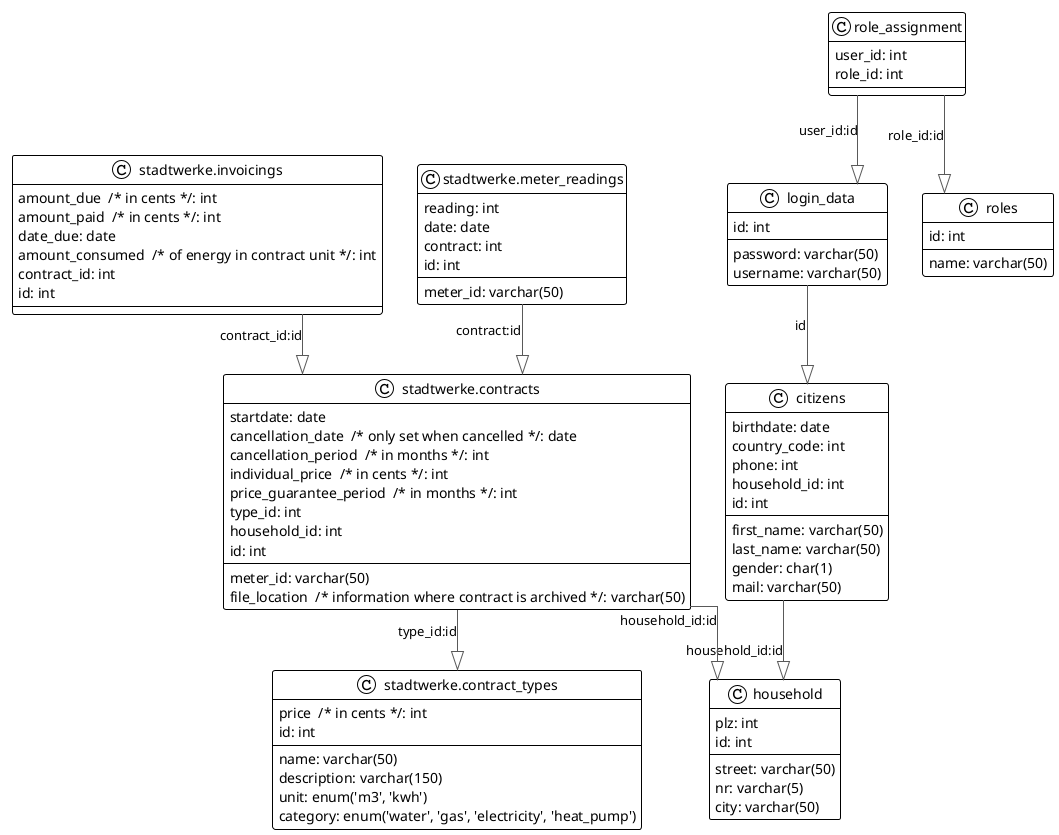 @startuml

!theme plain
top to bottom direction
skinparam linetype ortho

class citizens {
   first_name: varchar(50)
   last_name: varchar(50)
   birthdate: date
   gender: char(1)
   mail: varchar(50)
   country_code: int
   phone: int
   household_id: int
   id: int
}
class household {
   street: varchar(50)
   nr: varchar(5)
   plz: int
   city: varchar(50)
   id: int
}
class login_data {
   password: varchar(50)
   username: varchar(50)
   id: int
}
class role_assignment {
   user_id: int
   role_id: int
}
class roles {
   name: varchar(50)
   id: int
}
class node2 as "stadtwerke.contract_types" {
   name: varchar(50)
   description: varchar(150)
   price  /* in cents */: int
   unit: enum('m3', 'kwh')
   category: enum('water', 'gas', 'electricity', 'heat_pump')
   id: int
}
class node6 as "stadtwerke.contracts" {
   startdate: date
   cancellation_date  /* only set when cancelled */: date
   cancellation_period  /* in months */: int
   individual_price  /* in cents */: int
   price_guarantee_period  /* in months */: int
   meter_id: varchar(50)
   file_location  /* information where contract is archived */: varchar(50)
   type_id: int
   household_id: int
   id: int
}
class node0 as "stadtwerke.invoicings" {
   amount_due  /* in cents */: int
   amount_paid  /* in cents */: int
   date_due: date
   amount_consumed  /* of energy in contract unit */: int
   contract_id: int
   id: int
}
class node3 as "stadtwerke.meter_readings" {
   meter_id: varchar(50)
   reading: int
   date: date
   contract: int
   id: int
}

citizens         -[#595959,plain]-^  household       : "household_id:id"
login_data       -[#595959,plain]-^  citizens        : "id"
role_assignment  -[#595959,plain]-^  login_data      : "user_id:id"
role_assignment  -[#595959,plain]-^  roles           : "role_id:id"
node6            -[#595959,plain]-^  household       : "household_id:id"
node6            -[#595959,plain]-^  node2           : "type_id:id"
node0            -[#595959,plain]-^  node6           : "contract_id:id"
node3            -[#595959,plain]-^  node6           : "contract:id"
@enduml
